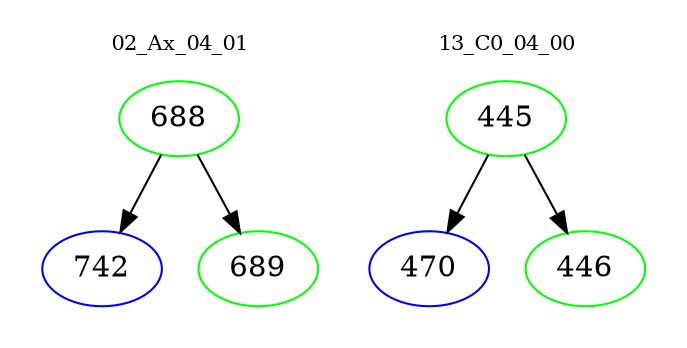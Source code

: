digraph{
subgraph cluster_0 {
color = white
label = "02_Ax_04_01";
fontsize=10;
T0_688 [label="688", color="green"]
T0_688 -> T0_742 [color="black"]
T0_742 [label="742", color="blue"]
T0_688 -> T0_689 [color="black"]
T0_689 [label="689", color="green"]
}
subgraph cluster_1 {
color = white
label = "13_C0_04_00";
fontsize=10;
T1_445 [label="445", color="green"]
T1_445 -> T1_470 [color="black"]
T1_470 [label="470", color="blue"]
T1_445 -> T1_446 [color="black"]
T1_446 [label="446", color="green"]
}
}
